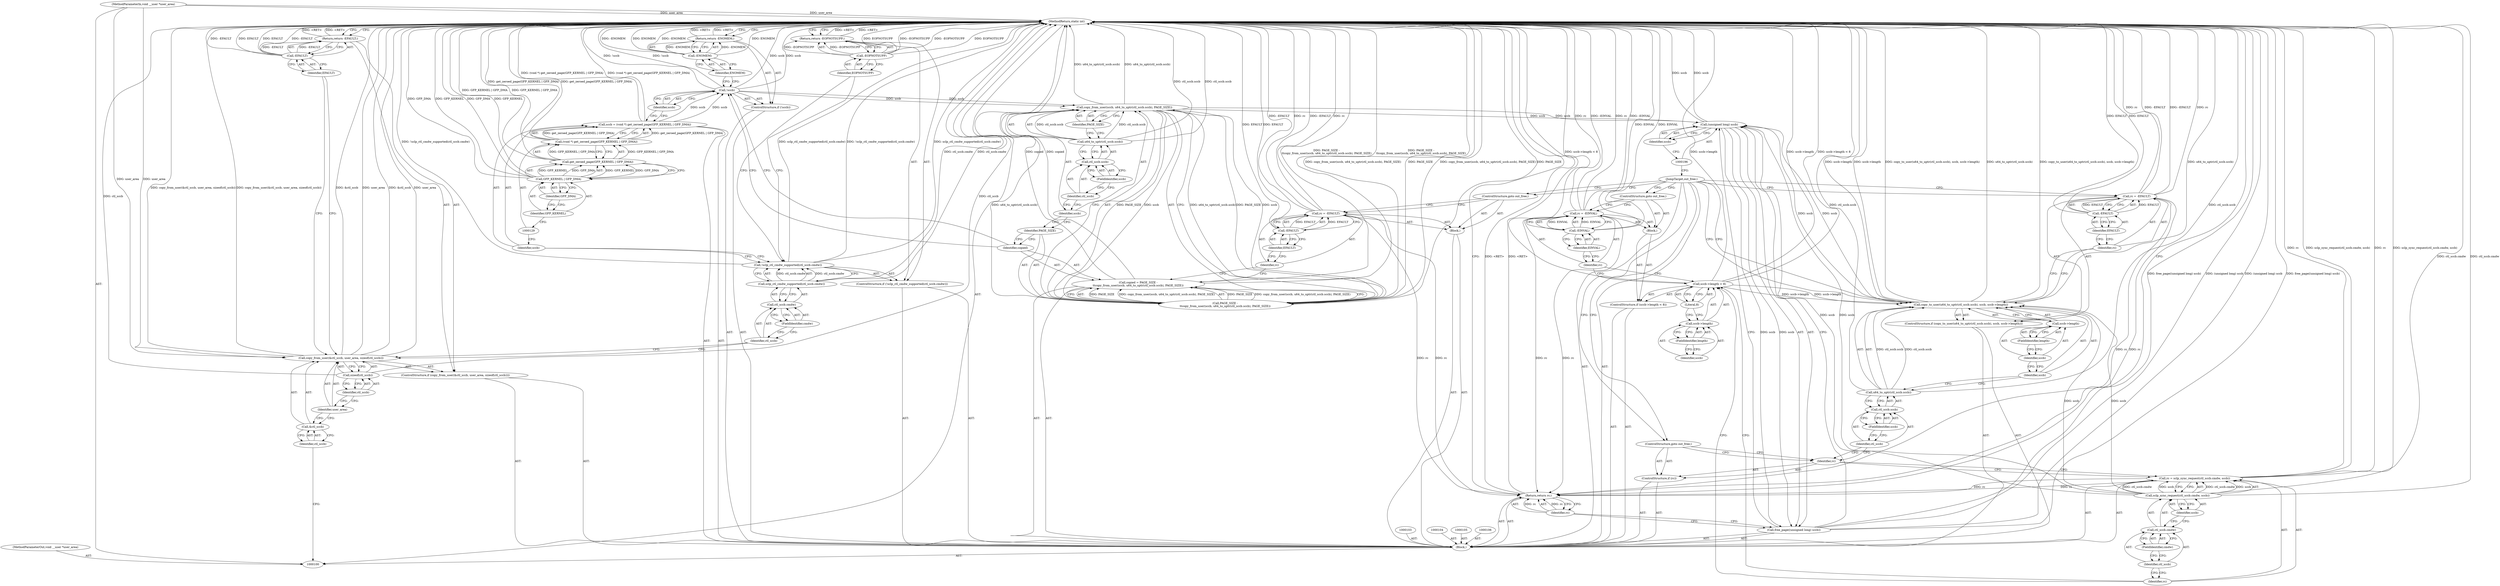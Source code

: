 digraph "0_linux_532c34b5fbf1687df63b3fcd5b2846312ac943c6" {
"1000200" [label="(MethodReturn,static int)"];
"1000101" [label="(MethodParameterIn,void __user *user_area)"];
"1000294" [label="(MethodParameterOut,void __user *user_area)"];
"1000117" [label="(ControlStructure,if (!sclp_ctl_cmdw_supported(ctl_sccb.cmdw)))"];
"1000120" [label="(Call,ctl_sccb.cmdw)"];
"1000121" [label="(Identifier,ctl_sccb)"];
"1000122" [label="(FieldIdentifier,cmdw)"];
"1000118" [label="(Call,!sclp_ctl_cmdw_supported(ctl_sccb.cmdw))"];
"1000119" [label="(Call,sclp_ctl_cmdw_supported(ctl_sccb.cmdw))"];
"1000125" [label="(Identifier,EOPNOTSUPP)"];
"1000123" [label="(Return,return -EOPNOTSUPP;)"];
"1000124" [label="(Call,-EOPNOTSUPP)"];
"1000130" [label="(Call,get_zeroed_page(GFP_KERNEL | GFP_DMA))"];
"1000126" [label="(Call,sccb = (void *) get_zeroed_page(GFP_KERNEL | GFP_DMA))"];
"1000127" [label="(Identifier,sccb)"];
"1000131" [label="(Call,GFP_KERNEL | GFP_DMA)"];
"1000132" [label="(Identifier,GFP_KERNEL)"];
"1000133" [label="(Identifier,GFP_DMA)"];
"1000128" [label="(Call,(void *) get_zeroed_page(GFP_KERNEL | GFP_DMA))"];
"1000134" [label="(ControlStructure,if (!sccb))"];
"1000135" [label="(Call,!sccb)"];
"1000136" [label="(Identifier,sccb)"];
"1000138" [label="(Call,-ENOMEM)"];
"1000139" [label="(Identifier,ENOMEM)"];
"1000137" [label="(Return,return -ENOMEM;)"];
"1000140" [label="(Call,copied = PAGE_SIZE -\n\t\tcopy_from_user(sccb, u64_to_uptr(ctl_sccb.sccb), PAGE_SIZE))"];
"1000141" [label="(Identifier,copied)"];
"1000142" [label="(Call,PAGE_SIZE -\n\t\tcopy_from_user(sccb, u64_to_uptr(ctl_sccb.sccb), PAGE_SIZE))"];
"1000143" [label="(Identifier,PAGE_SIZE)"];
"1000145" [label="(Identifier,sccb)"];
"1000144" [label="(Call,copy_from_user(sccb, u64_to_uptr(ctl_sccb.sccb), PAGE_SIZE))"];
"1000146" [label="(Call,u64_to_uptr(ctl_sccb.sccb))"];
"1000147" [label="(Call,ctl_sccb.sccb)"];
"1000148" [label="(Identifier,ctl_sccb)"];
"1000149" [label="(FieldIdentifier,sccb)"];
"1000150" [label="(Identifier,PAGE_SIZE)"];
"1000151" [label="(Block,)"];
"1000152" [label="(Call,rc = -EFAULT)"];
"1000153" [label="(Identifier,rc)"];
"1000154" [label="(Call,-EFAULT)"];
"1000155" [label="(Identifier,EFAULT)"];
"1000102" [label="(Block,)"];
"1000156" [label="(ControlStructure,goto out_free;)"];
"1000157" [label="(ControlStructure,if (sccb->length < 8))"];
"1000161" [label="(FieldIdentifier,length)"];
"1000162" [label="(Literal,8)"];
"1000163" [label="(Block,)"];
"1000158" [label="(Call,sccb->length < 8)"];
"1000159" [label="(Call,sccb->length)"];
"1000160" [label="(Identifier,sccb)"];
"1000164" [label="(Call,rc = -EINVAL)"];
"1000165" [label="(Identifier,rc)"];
"1000166" [label="(Call,-EINVAL)"];
"1000167" [label="(Identifier,EINVAL)"];
"1000168" [label="(ControlStructure,goto out_free;)"];
"1000169" [label="(Call,rc = sclp_sync_request(ctl_sccb.cmdw, sccb))"];
"1000170" [label="(Identifier,rc)"];
"1000172" [label="(Call,ctl_sccb.cmdw)"];
"1000173" [label="(Identifier,ctl_sccb)"];
"1000174" [label="(FieldIdentifier,cmdw)"];
"1000175" [label="(Identifier,sccb)"];
"1000171" [label="(Call,sclp_sync_request(ctl_sccb.cmdw, sccb))"];
"1000176" [label="(ControlStructure,if (rc))"];
"1000177" [label="(Identifier,rc)"];
"1000178" [label="(ControlStructure,goto out_free;)"];
"1000179" [label="(ControlStructure,if (copy_to_user(u64_to_uptr(ctl_sccb.sccb), sccb, sccb->length)))"];
"1000181" [label="(Call,u64_to_uptr(ctl_sccb.sccb))"];
"1000182" [label="(Call,ctl_sccb.sccb)"];
"1000183" [label="(Identifier,ctl_sccb)"];
"1000184" [label="(FieldIdentifier,sccb)"];
"1000185" [label="(Identifier,sccb)"];
"1000180" [label="(Call,copy_to_user(u64_to_uptr(ctl_sccb.sccb), sccb, sccb->length))"];
"1000186" [label="(Call,sccb->length)"];
"1000187" [label="(Identifier,sccb)"];
"1000188" [label="(FieldIdentifier,length)"];
"1000189" [label="(Call,rc = -EFAULT)"];
"1000190" [label="(Identifier,rc)"];
"1000191" [label="(Call,-EFAULT)"];
"1000192" [label="(Identifier,EFAULT)"];
"1000193" [label="(JumpTarget,out_free:)"];
"1000194" [label="(Call,free_page((unsigned long) sccb))"];
"1000195" [label="(Call,(unsigned long) sccb)"];
"1000197" [label="(Identifier,sccb)"];
"1000198" [label="(Return,return rc;)"];
"1000199" [label="(Identifier,rc)"];
"1000107" [label="(ControlStructure,if (copy_from_user(&ctl_sccb, user_area, sizeof(ctl_sccb))))"];
"1000109" [label="(Call,&ctl_sccb)"];
"1000110" [label="(Identifier,ctl_sccb)"];
"1000111" [label="(Identifier,user_area)"];
"1000112" [label="(Call,sizeof(ctl_sccb))"];
"1000113" [label="(Identifier,ctl_sccb)"];
"1000108" [label="(Call,copy_from_user(&ctl_sccb, user_area, sizeof(ctl_sccb)))"];
"1000116" [label="(Identifier,EFAULT)"];
"1000114" [label="(Return,return -EFAULT;)"];
"1000115" [label="(Call,-EFAULT)"];
"1000200" -> "1000100"  [label="AST: "];
"1000200" -> "1000114"  [label="CFG: "];
"1000200" -> "1000123"  [label="CFG: "];
"1000200" -> "1000137"  [label="CFG: "];
"1000200" -> "1000198"  [label="CFG: "];
"1000198" -> "1000200"  [label="DDG: <RET>"];
"1000137" -> "1000200"  [label="DDG: <RET>"];
"1000108" -> "1000200"  [label="DDG: copy_from_user(&ctl_sccb, user_area, sizeof(ctl_sccb))"];
"1000108" -> "1000200"  [label="DDG: &ctl_sccb"];
"1000108" -> "1000200"  [label="DDG: user_area"];
"1000180" -> "1000200"  [label="DDG: u64_to_uptr(ctl_sccb.sccb)"];
"1000180" -> "1000200"  [label="DDG: sccb->length"];
"1000180" -> "1000200"  [label="DDG: copy_to_user(u64_to_uptr(ctl_sccb.sccb), sccb, sccb->length)"];
"1000152" -> "1000200"  [label="DDG: rc"];
"1000152" -> "1000200"  [label="DDG: -EFAULT"];
"1000118" -> "1000200"  [label="DDG: !sclp_ctl_cmdw_supported(ctl_sccb.cmdw)"];
"1000118" -> "1000200"  [label="DDG: sclp_ctl_cmdw_supported(ctl_sccb.cmdw)"];
"1000195" -> "1000200"  [label="DDG: sccb"];
"1000169" -> "1000200"  [label="DDG: rc"];
"1000169" -> "1000200"  [label="DDG: sclp_sync_request(ctl_sccb.cmdw, sccb)"];
"1000144" -> "1000200"  [label="DDG: u64_to_uptr(ctl_sccb.sccb)"];
"1000181" -> "1000200"  [label="DDG: ctl_sccb.sccb"];
"1000158" -> "1000200"  [label="DDG: sccb->length"];
"1000158" -> "1000200"  [label="DDG: sccb->length < 8"];
"1000128" -> "1000200"  [label="DDG: get_zeroed_page(GFP_KERNEL | GFP_DMA)"];
"1000171" -> "1000200"  [label="DDG: ctl_sccb.cmdw"];
"1000140" -> "1000200"  [label="DDG: PAGE_SIZE -\n\t\tcopy_from_user(sccb, u64_to_uptr(ctl_sccb.sccb), PAGE_SIZE)"];
"1000140" -> "1000200"  [label="DDG: copied"];
"1000124" -> "1000200"  [label="DDG: EOPNOTSUPP"];
"1000124" -> "1000200"  [label="DDG: -EOPNOTSUPP"];
"1000194" -> "1000200"  [label="DDG: free_page((unsigned long) sccb)"];
"1000194" -> "1000200"  [label="DDG: (unsigned long) sccb"];
"1000189" -> "1000200"  [label="DDG: rc"];
"1000189" -> "1000200"  [label="DDG: -EFAULT"];
"1000131" -> "1000200"  [label="DDG: GFP_KERNEL"];
"1000131" -> "1000200"  [label="DDG: GFP_DMA"];
"1000138" -> "1000200"  [label="DDG: ENOMEM"];
"1000138" -> "1000200"  [label="DDG: -ENOMEM"];
"1000164" -> "1000200"  [label="DDG: -EINVAL"];
"1000164" -> "1000200"  [label="DDG: rc"];
"1000154" -> "1000200"  [label="DDG: EFAULT"];
"1000142" -> "1000200"  [label="DDG: copy_from_user(sccb, u64_to_uptr(ctl_sccb.sccb), PAGE_SIZE)"];
"1000142" -> "1000200"  [label="DDG: PAGE_SIZE"];
"1000166" -> "1000200"  [label="DDG: EINVAL"];
"1000115" -> "1000200"  [label="DDG: -EFAULT"];
"1000115" -> "1000200"  [label="DDG: EFAULT"];
"1000135" -> "1000200"  [label="DDG: !sccb"];
"1000135" -> "1000200"  [label="DDG: sccb"];
"1000112" -> "1000200"  [label="DDG: ctl_sccb"];
"1000101" -> "1000200"  [label="DDG: user_area"];
"1000119" -> "1000200"  [label="DDG: ctl_sccb.cmdw"];
"1000126" -> "1000200"  [label="DDG: (void *) get_zeroed_page(GFP_KERNEL | GFP_DMA)"];
"1000146" -> "1000200"  [label="DDG: ctl_sccb.sccb"];
"1000191" -> "1000200"  [label="DDG: EFAULT"];
"1000130" -> "1000200"  [label="DDG: GFP_KERNEL | GFP_DMA"];
"1000114" -> "1000200"  [label="DDG: <RET>"];
"1000123" -> "1000200"  [label="DDG: <RET>"];
"1000101" -> "1000100"  [label="AST: "];
"1000101" -> "1000200"  [label="DDG: user_area"];
"1000101" -> "1000108"  [label="DDG: user_area"];
"1000294" -> "1000100"  [label="AST: "];
"1000117" -> "1000102"  [label="AST: "];
"1000118" -> "1000117"  [label="AST: "];
"1000123" -> "1000117"  [label="AST: "];
"1000120" -> "1000119"  [label="AST: "];
"1000120" -> "1000122"  [label="CFG: "];
"1000121" -> "1000120"  [label="AST: "];
"1000122" -> "1000120"  [label="AST: "];
"1000119" -> "1000120"  [label="CFG: "];
"1000121" -> "1000120"  [label="AST: "];
"1000121" -> "1000108"  [label="CFG: "];
"1000122" -> "1000121"  [label="CFG: "];
"1000122" -> "1000120"  [label="AST: "];
"1000122" -> "1000121"  [label="CFG: "];
"1000120" -> "1000122"  [label="CFG: "];
"1000118" -> "1000117"  [label="AST: "];
"1000118" -> "1000119"  [label="CFG: "];
"1000119" -> "1000118"  [label="AST: "];
"1000125" -> "1000118"  [label="CFG: "];
"1000127" -> "1000118"  [label="CFG: "];
"1000118" -> "1000200"  [label="DDG: !sclp_ctl_cmdw_supported(ctl_sccb.cmdw)"];
"1000118" -> "1000200"  [label="DDG: sclp_ctl_cmdw_supported(ctl_sccb.cmdw)"];
"1000119" -> "1000118"  [label="DDG: ctl_sccb.cmdw"];
"1000119" -> "1000118"  [label="AST: "];
"1000119" -> "1000120"  [label="CFG: "];
"1000120" -> "1000119"  [label="AST: "];
"1000118" -> "1000119"  [label="CFG: "];
"1000119" -> "1000200"  [label="DDG: ctl_sccb.cmdw"];
"1000119" -> "1000118"  [label="DDG: ctl_sccb.cmdw"];
"1000125" -> "1000124"  [label="AST: "];
"1000125" -> "1000118"  [label="CFG: "];
"1000124" -> "1000125"  [label="CFG: "];
"1000123" -> "1000117"  [label="AST: "];
"1000123" -> "1000124"  [label="CFG: "];
"1000124" -> "1000123"  [label="AST: "];
"1000200" -> "1000123"  [label="CFG: "];
"1000123" -> "1000200"  [label="DDG: <RET>"];
"1000124" -> "1000123"  [label="DDG: -EOPNOTSUPP"];
"1000124" -> "1000123"  [label="AST: "];
"1000124" -> "1000125"  [label="CFG: "];
"1000125" -> "1000124"  [label="AST: "];
"1000123" -> "1000124"  [label="CFG: "];
"1000124" -> "1000200"  [label="DDG: EOPNOTSUPP"];
"1000124" -> "1000200"  [label="DDG: -EOPNOTSUPP"];
"1000124" -> "1000123"  [label="DDG: -EOPNOTSUPP"];
"1000130" -> "1000128"  [label="AST: "];
"1000130" -> "1000131"  [label="CFG: "];
"1000131" -> "1000130"  [label="AST: "];
"1000128" -> "1000130"  [label="CFG: "];
"1000130" -> "1000200"  [label="DDG: GFP_KERNEL | GFP_DMA"];
"1000130" -> "1000128"  [label="DDG: GFP_KERNEL | GFP_DMA"];
"1000131" -> "1000130"  [label="DDG: GFP_KERNEL"];
"1000131" -> "1000130"  [label="DDG: GFP_DMA"];
"1000126" -> "1000102"  [label="AST: "];
"1000126" -> "1000128"  [label="CFG: "];
"1000127" -> "1000126"  [label="AST: "];
"1000128" -> "1000126"  [label="AST: "];
"1000136" -> "1000126"  [label="CFG: "];
"1000126" -> "1000200"  [label="DDG: (void *) get_zeroed_page(GFP_KERNEL | GFP_DMA)"];
"1000128" -> "1000126"  [label="DDG: get_zeroed_page(GFP_KERNEL | GFP_DMA)"];
"1000126" -> "1000135"  [label="DDG: sccb"];
"1000127" -> "1000126"  [label="AST: "];
"1000127" -> "1000118"  [label="CFG: "];
"1000129" -> "1000127"  [label="CFG: "];
"1000131" -> "1000130"  [label="AST: "];
"1000131" -> "1000133"  [label="CFG: "];
"1000132" -> "1000131"  [label="AST: "];
"1000133" -> "1000131"  [label="AST: "];
"1000130" -> "1000131"  [label="CFG: "];
"1000131" -> "1000200"  [label="DDG: GFP_KERNEL"];
"1000131" -> "1000200"  [label="DDG: GFP_DMA"];
"1000131" -> "1000130"  [label="DDG: GFP_KERNEL"];
"1000131" -> "1000130"  [label="DDG: GFP_DMA"];
"1000132" -> "1000131"  [label="AST: "];
"1000132" -> "1000129"  [label="CFG: "];
"1000133" -> "1000132"  [label="CFG: "];
"1000133" -> "1000131"  [label="AST: "];
"1000133" -> "1000132"  [label="CFG: "];
"1000131" -> "1000133"  [label="CFG: "];
"1000128" -> "1000126"  [label="AST: "];
"1000128" -> "1000130"  [label="CFG: "];
"1000129" -> "1000128"  [label="AST: "];
"1000130" -> "1000128"  [label="AST: "];
"1000126" -> "1000128"  [label="CFG: "];
"1000128" -> "1000200"  [label="DDG: get_zeroed_page(GFP_KERNEL | GFP_DMA)"];
"1000128" -> "1000126"  [label="DDG: get_zeroed_page(GFP_KERNEL | GFP_DMA)"];
"1000130" -> "1000128"  [label="DDG: GFP_KERNEL | GFP_DMA"];
"1000134" -> "1000102"  [label="AST: "];
"1000135" -> "1000134"  [label="AST: "];
"1000137" -> "1000134"  [label="AST: "];
"1000135" -> "1000134"  [label="AST: "];
"1000135" -> "1000136"  [label="CFG: "];
"1000136" -> "1000135"  [label="AST: "];
"1000139" -> "1000135"  [label="CFG: "];
"1000141" -> "1000135"  [label="CFG: "];
"1000135" -> "1000200"  [label="DDG: !sccb"];
"1000135" -> "1000200"  [label="DDG: sccb"];
"1000126" -> "1000135"  [label="DDG: sccb"];
"1000135" -> "1000144"  [label="DDG: sccb"];
"1000136" -> "1000135"  [label="AST: "];
"1000136" -> "1000126"  [label="CFG: "];
"1000135" -> "1000136"  [label="CFG: "];
"1000138" -> "1000137"  [label="AST: "];
"1000138" -> "1000139"  [label="CFG: "];
"1000139" -> "1000138"  [label="AST: "];
"1000137" -> "1000138"  [label="CFG: "];
"1000138" -> "1000200"  [label="DDG: ENOMEM"];
"1000138" -> "1000200"  [label="DDG: -ENOMEM"];
"1000138" -> "1000137"  [label="DDG: -ENOMEM"];
"1000139" -> "1000138"  [label="AST: "];
"1000139" -> "1000135"  [label="CFG: "];
"1000138" -> "1000139"  [label="CFG: "];
"1000137" -> "1000134"  [label="AST: "];
"1000137" -> "1000138"  [label="CFG: "];
"1000138" -> "1000137"  [label="AST: "];
"1000200" -> "1000137"  [label="CFG: "];
"1000137" -> "1000200"  [label="DDG: <RET>"];
"1000138" -> "1000137"  [label="DDG: -ENOMEM"];
"1000140" -> "1000102"  [label="AST: "];
"1000140" -> "1000142"  [label="CFG: "];
"1000141" -> "1000140"  [label="AST: "];
"1000142" -> "1000140"  [label="AST: "];
"1000153" -> "1000140"  [label="CFG: "];
"1000140" -> "1000200"  [label="DDG: PAGE_SIZE -\n\t\tcopy_from_user(sccb, u64_to_uptr(ctl_sccb.sccb), PAGE_SIZE)"];
"1000140" -> "1000200"  [label="DDG: copied"];
"1000142" -> "1000140"  [label="DDG: PAGE_SIZE"];
"1000142" -> "1000140"  [label="DDG: copy_from_user(sccb, u64_to_uptr(ctl_sccb.sccb), PAGE_SIZE)"];
"1000141" -> "1000140"  [label="AST: "];
"1000141" -> "1000135"  [label="CFG: "];
"1000143" -> "1000141"  [label="CFG: "];
"1000142" -> "1000140"  [label="AST: "];
"1000142" -> "1000144"  [label="CFG: "];
"1000143" -> "1000142"  [label="AST: "];
"1000144" -> "1000142"  [label="AST: "];
"1000140" -> "1000142"  [label="CFG: "];
"1000142" -> "1000200"  [label="DDG: copy_from_user(sccb, u64_to_uptr(ctl_sccb.sccb), PAGE_SIZE)"];
"1000142" -> "1000200"  [label="DDG: PAGE_SIZE"];
"1000142" -> "1000140"  [label="DDG: PAGE_SIZE"];
"1000142" -> "1000140"  [label="DDG: copy_from_user(sccb, u64_to_uptr(ctl_sccb.sccb), PAGE_SIZE)"];
"1000144" -> "1000142"  [label="DDG: PAGE_SIZE"];
"1000144" -> "1000142"  [label="DDG: sccb"];
"1000144" -> "1000142"  [label="DDG: u64_to_uptr(ctl_sccb.sccb)"];
"1000143" -> "1000142"  [label="AST: "];
"1000143" -> "1000141"  [label="CFG: "];
"1000145" -> "1000143"  [label="CFG: "];
"1000145" -> "1000144"  [label="AST: "];
"1000145" -> "1000143"  [label="CFG: "];
"1000148" -> "1000145"  [label="CFG: "];
"1000144" -> "1000142"  [label="AST: "];
"1000144" -> "1000150"  [label="CFG: "];
"1000145" -> "1000144"  [label="AST: "];
"1000146" -> "1000144"  [label="AST: "];
"1000150" -> "1000144"  [label="AST: "];
"1000142" -> "1000144"  [label="CFG: "];
"1000144" -> "1000200"  [label="DDG: u64_to_uptr(ctl_sccb.sccb)"];
"1000144" -> "1000142"  [label="DDG: PAGE_SIZE"];
"1000144" -> "1000142"  [label="DDG: sccb"];
"1000144" -> "1000142"  [label="DDG: u64_to_uptr(ctl_sccb.sccb)"];
"1000135" -> "1000144"  [label="DDG: sccb"];
"1000146" -> "1000144"  [label="DDG: ctl_sccb.sccb"];
"1000144" -> "1000195"  [label="DDG: sccb"];
"1000146" -> "1000144"  [label="AST: "];
"1000146" -> "1000147"  [label="CFG: "];
"1000147" -> "1000146"  [label="AST: "];
"1000150" -> "1000146"  [label="CFG: "];
"1000146" -> "1000200"  [label="DDG: ctl_sccb.sccb"];
"1000146" -> "1000144"  [label="DDG: ctl_sccb.sccb"];
"1000147" -> "1000146"  [label="AST: "];
"1000147" -> "1000149"  [label="CFG: "];
"1000148" -> "1000147"  [label="AST: "];
"1000149" -> "1000147"  [label="AST: "];
"1000146" -> "1000147"  [label="CFG: "];
"1000148" -> "1000147"  [label="AST: "];
"1000148" -> "1000145"  [label="CFG: "];
"1000149" -> "1000148"  [label="CFG: "];
"1000149" -> "1000147"  [label="AST: "];
"1000149" -> "1000148"  [label="CFG: "];
"1000147" -> "1000149"  [label="CFG: "];
"1000150" -> "1000144"  [label="AST: "];
"1000150" -> "1000146"  [label="CFG: "];
"1000144" -> "1000150"  [label="CFG: "];
"1000151" -> "1000102"  [label="AST: "];
"1000152" -> "1000151"  [label="AST: "];
"1000156" -> "1000151"  [label="AST: "];
"1000152" -> "1000151"  [label="AST: "];
"1000152" -> "1000154"  [label="CFG: "];
"1000153" -> "1000152"  [label="AST: "];
"1000154" -> "1000152"  [label="AST: "];
"1000156" -> "1000152"  [label="CFG: "];
"1000152" -> "1000200"  [label="DDG: rc"];
"1000152" -> "1000200"  [label="DDG: -EFAULT"];
"1000154" -> "1000152"  [label="DDG: EFAULT"];
"1000152" -> "1000198"  [label="DDG: rc"];
"1000153" -> "1000152"  [label="AST: "];
"1000153" -> "1000140"  [label="CFG: "];
"1000155" -> "1000153"  [label="CFG: "];
"1000154" -> "1000152"  [label="AST: "];
"1000154" -> "1000155"  [label="CFG: "];
"1000155" -> "1000154"  [label="AST: "];
"1000152" -> "1000154"  [label="CFG: "];
"1000154" -> "1000200"  [label="DDG: EFAULT"];
"1000154" -> "1000152"  [label="DDG: EFAULT"];
"1000155" -> "1000154"  [label="AST: "];
"1000155" -> "1000153"  [label="CFG: "];
"1000154" -> "1000155"  [label="CFG: "];
"1000102" -> "1000100"  [label="AST: "];
"1000103" -> "1000102"  [label="AST: "];
"1000104" -> "1000102"  [label="AST: "];
"1000105" -> "1000102"  [label="AST: "];
"1000106" -> "1000102"  [label="AST: "];
"1000107" -> "1000102"  [label="AST: "];
"1000117" -> "1000102"  [label="AST: "];
"1000126" -> "1000102"  [label="AST: "];
"1000134" -> "1000102"  [label="AST: "];
"1000140" -> "1000102"  [label="AST: "];
"1000151" -> "1000102"  [label="AST: "];
"1000157" -> "1000102"  [label="AST: "];
"1000169" -> "1000102"  [label="AST: "];
"1000176" -> "1000102"  [label="AST: "];
"1000179" -> "1000102"  [label="AST: "];
"1000193" -> "1000102"  [label="AST: "];
"1000194" -> "1000102"  [label="AST: "];
"1000198" -> "1000102"  [label="AST: "];
"1000156" -> "1000151"  [label="AST: "];
"1000156" -> "1000152"  [label="CFG: "];
"1000193" -> "1000156"  [label="CFG: "];
"1000157" -> "1000102"  [label="AST: "];
"1000158" -> "1000157"  [label="AST: "];
"1000163" -> "1000157"  [label="AST: "];
"1000161" -> "1000159"  [label="AST: "];
"1000161" -> "1000160"  [label="CFG: "];
"1000159" -> "1000161"  [label="CFG: "];
"1000162" -> "1000158"  [label="AST: "];
"1000162" -> "1000159"  [label="CFG: "];
"1000158" -> "1000162"  [label="CFG: "];
"1000163" -> "1000157"  [label="AST: "];
"1000164" -> "1000163"  [label="AST: "];
"1000168" -> "1000163"  [label="AST: "];
"1000158" -> "1000157"  [label="AST: "];
"1000158" -> "1000162"  [label="CFG: "];
"1000159" -> "1000158"  [label="AST: "];
"1000162" -> "1000158"  [label="AST: "];
"1000165" -> "1000158"  [label="CFG: "];
"1000170" -> "1000158"  [label="CFG: "];
"1000158" -> "1000200"  [label="DDG: sccb->length"];
"1000158" -> "1000200"  [label="DDG: sccb->length < 8"];
"1000158" -> "1000180"  [label="DDG: sccb->length"];
"1000159" -> "1000158"  [label="AST: "];
"1000159" -> "1000161"  [label="CFG: "];
"1000160" -> "1000159"  [label="AST: "];
"1000161" -> "1000159"  [label="AST: "];
"1000162" -> "1000159"  [label="CFG: "];
"1000160" -> "1000159"  [label="AST: "];
"1000161" -> "1000160"  [label="CFG: "];
"1000164" -> "1000163"  [label="AST: "];
"1000164" -> "1000166"  [label="CFG: "];
"1000165" -> "1000164"  [label="AST: "];
"1000166" -> "1000164"  [label="AST: "];
"1000168" -> "1000164"  [label="CFG: "];
"1000164" -> "1000200"  [label="DDG: -EINVAL"];
"1000164" -> "1000200"  [label="DDG: rc"];
"1000166" -> "1000164"  [label="DDG: EINVAL"];
"1000164" -> "1000198"  [label="DDG: rc"];
"1000165" -> "1000164"  [label="AST: "];
"1000165" -> "1000158"  [label="CFG: "];
"1000167" -> "1000165"  [label="CFG: "];
"1000166" -> "1000164"  [label="AST: "];
"1000166" -> "1000167"  [label="CFG: "];
"1000167" -> "1000166"  [label="AST: "];
"1000164" -> "1000166"  [label="CFG: "];
"1000166" -> "1000200"  [label="DDG: EINVAL"];
"1000166" -> "1000164"  [label="DDG: EINVAL"];
"1000167" -> "1000166"  [label="AST: "];
"1000167" -> "1000165"  [label="CFG: "];
"1000166" -> "1000167"  [label="CFG: "];
"1000168" -> "1000163"  [label="AST: "];
"1000168" -> "1000164"  [label="CFG: "];
"1000193" -> "1000168"  [label="CFG: "];
"1000169" -> "1000102"  [label="AST: "];
"1000169" -> "1000171"  [label="CFG: "];
"1000170" -> "1000169"  [label="AST: "];
"1000171" -> "1000169"  [label="AST: "];
"1000177" -> "1000169"  [label="CFG: "];
"1000169" -> "1000200"  [label="DDG: rc"];
"1000169" -> "1000200"  [label="DDG: sclp_sync_request(ctl_sccb.cmdw, sccb)"];
"1000171" -> "1000169"  [label="DDG: ctl_sccb.cmdw"];
"1000171" -> "1000169"  [label="DDG: sccb"];
"1000169" -> "1000198"  [label="DDG: rc"];
"1000170" -> "1000169"  [label="AST: "];
"1000170" -> "1000158"  [label="CFG: "];
"1000173" -> "1000170"  [label="CFG: "];
"1000172" -> "1000171"  [label="AST: "];
"1000172" -> "1000174"  [label="CFG: "];
"1000173" -> "1000172"  [label="AST: "];
"1000174" -> "1000172"  [label="AST: "];
"1000175" -> "1000172"  [label="CFG: "];
"1000173" -> "1000172"  [label="AST: "];
"1000173" -> "1000170"  [label="CFG: "];
"1000174" -> "1000173"  [label="CFG: "];
"1000174" -> "1000172"  [label="AST: "];
"1000174" -> "1000173"  [label="CFG: "];
"1000172" -> "1000174"  [label="CFG: "];
"1000175" -> "1000171"  [label="AST: "];
"1000175" -> "1000172"  [label="CFG: "];
"1000171" -> "1000175"  [label="CFG: "];
"1000171" -> "1000169"  [label="AST: "];
"1000171" -> "1000175"  [label="CFG: "];
"1000172" -> "1000171"  [label="AST: "];
"1000175" -> "1000171"  [label="AST: "];
"1000169" -> "1000171"  [label="CFG: "];
"1000171" -> "1000200"  [label="DDG: ctl_sccb.cmdw"];
"1000171" -> "1000169"  [label="DDG: ctl_sccb.cmdw"];
"1000171" -> "1000169"  [label="DDG: sccb"];
"1000171" -> "1000180"  [label="DDG: sccb"];
"1000171" -> "1000195"  [label="DDG: sccb"];
"1000176" -> "1000102"  [label="AST: "];
"1000177" -> "1000176"  [label="AST: "];
"1000178" -> "1000176"  [label="AST: "];
"1000177" -> "1000176"  [label="AST: "];
"1000177" -> "1000169"  [label="CFG: "];
"1000178" -> "1000177"  [label="CFG: "];
"1000183" -> "1000177"  [label="CFG: "];
"1000178" -> "1000176"  [label="AST: "];
"1000178" -> "1000177"  [label="CFG: "];
"1000193" -> "1000178"  [label="CFG: "];
"1000179" -> "1000102"  [label="AST: "];
"1000180" -> "1000179"  [label="AST: "];
"1000189" -> "1000179"  [label="AST: "];
"1000181" -> "1000180"  [label="AST: "];
"1000181" -> "1000182"  [label="CFG: "];
"1000182" -> "1000181"  [label="AST: "];
"1000185" -> "1000181"  [label="CFG: "];
"1000181" -> "1000200"  [label="DDG: ctl_sccb.sccb"];
"1000181" -> "1000180"  [label="DDG: ctl_sccb.sccb"];
"1000182" -> "1000181"  [label="AST: "];
"1000182" -> "1000184"  [label="CFG: "];
"1000183" -> "1000182"  [label="AST: "];
"1000184" -> "1000182"  [label="AST: "];
"1000181" -> "1000182"  [label="CFG: "];
"1000183" -> "1000182"  [label="AST: "];
"1000183" -> "1000177"  [label="CFG: "];
"1000184" -> "1000183"  [label="CFG: "];
"1000184" -> "1000182"  [label="AST: "];
"1000184" -> "1000183"  [label="CFG: "];
"1000182" -> "1000184"  [label="CFG: "];
"1000185" -> "1000180"  [label="AST: "];
"1000185" -> "1000181"  [label="CFG: "];
"1000187" -> "1000185"  [label="CFG: "];
"1000180" -> "1000179"  [label="AST: "];
"1000180" -> "1000186"  [label="CFG: "];
"1000181" -> "1000180"  [label="AST: "];
"1000185" -> "1000180"  [label="AST: "];
"1000186" -> "1000180"  [label="AST: "];
"1000190" -> "1000180"  [label="CFG: "];
"1000193" -> "1000180"  [label="CFG: "];
"1000180" -> "1000200"  [label="DDG: u64_to_uptr(ctl_sccb.sccb)"];
"1000180" -> "1000200"  [label="DDG: sccb->length"];
"1000180" -> "1000200"  [label="DDG: copy_to_user(u64_to_uptr(ctl_sccb.sccb), sccb, sccb->length)"];
"1000181" -> "1000180"  [label="DDG: ctl_sccb.sccb"];
"1000171" -> "1000180"  [label="DDG: sccb"];
"1000158" -> "1000180"  [label="DDG: sccb->length"];
"1000180" -> "1000195"  [label="DDG: sccb"];
"1000186" -> "1000180"  [label="AST: "];
"1000186" -> "1000188"  [label="CFG: "];
"1000187" -> "1000186"  [label="AST: "];
"1000188" -> "1000186"  [label="AST: "];
"1000180" -> "1000186"  [label="CFG: "];
"1000187" -> "1000186"  [label="AST: "];
"1000187" -> "1000185"  [label="CFG: "];
"1000188" -> "1000187"  [label="CFG: "];
"1000188" -> "1000186"  [label="AST: "];
"1000188" -> "1000187"  [label="CFG: "];
"1000186" -> "1000188"  [label="CFG: "];
"1000189" -> "1000179"  [label="AST: "];
"1000189" -> "1000191"  [label="CFG: "];
"1000190" -> "1000189"  [label="AST: "];
"1000191" -> "1000189"  [label="AST: "];
"1000193" -> "1000189"  [label="CFG: "];
"1000189" -> "1000200"  [label="DDG: rc"];
"1000189" -> "1000200"  [label="DDG: -EFAULT"];
"1000191" -> "1000189"  [label="DDG: EFAULT"];
"1000189" -> "1000198"  [label="DDG: rc"];
"1000190" -> "1000189"  [label="AST: "];
"1000190" -> "1000180"  [label="CFG: "];
"1000192" -> "1000190"  [label="CFG: "];
"1000191" -> "1000189"  [label="AST: "];
"1000191" -> "1000192"  [label="CFG: "];
"1000192" -> "1000191"  [label="AST: "];
"1000189" -> "1000191"  [label="CFG: "];
"1000191" -> "1000200"  [label="DDG: EFAULT"];
"1000191" -> "1000189"  [label="DDG: EFAULT"];
"1000192" -> "1000191"  [label="AST: "];
"1000192" -> "1000190"  [label="CFG: "];
"1000191" -> "1000192"  [label="CFG: "];
"1000193" -> "1000102"  [label="AST: "];
"1000193" -> "1000189"  [label="CFG: "];
"1000193" -> "1000180"  [label="CFG: "];
"1000193" -> "1000156"  [label="CFG: "];
"1000193" -> "1000168"  [label="CFG: "];
"1000193" -> "1000178"  [label="CFG: "];
"1000196" -> "1000193"  [label="CFG: "];
"1000194" -> "1000102"  [label="AST: "];
"1000194" -> "1000195"  [label="CFG: "];
"1000195" -> "1000194"  [label="AST: "];
"1000199" -> "1000194"  [label="CFG: "];
"1000194" -> "1000200"  [label="DDG: free_page((unsigned long) sccb)"];
"1000194" -> "1000200"  [label="DDG: (unsigned long) sccb"];
"1000195" -> "1000194"  [label="DDG: sccb"];
"1000195" -> "1000194"  [label="AST: "];
"1000195" -> "1000197"  [label="CFG: "];
"1000196" -> "1000195"  [label="AST: "];
"1000197" -> "1000195"  [label="AST: "];
"1000194" -> "1000195"  [label="CFG: "];
"1000195" -> "1000200"  [label="DDG: sccb"];
"1000195" -> "1000194"  [label="DDG: sccb"];
"1000180" -> "1000195"  [label="DDG: sccb"];
"1000144" -> "1000195"  [label="DDG: sccb"];
"1000171" -> "1000195"  [label="DDG: sccb"];
"1000197" -> "1000195"  [label="AST: "];
"1000197" -> "1000196"  [label="CFG: "];
"1000195" -> "1000197"  [label="CFG: "];
"1000198" -> "1000102"  [label="AST: "];
"1000198" -> "1000199"  [label="CFG: "];
"1000199" -> "1000198"  [label="AST: "];
"1000200" -> "1000198"  [label="CFG: "];
"1000198" -> "1000200"  [label="DDG: <RET>"];
"1000199" -> "1000198"  [label="DDG: rc"];
"1000189" -> "1000198"  [label="DDG: rc"];
"1000152" -> "1000198"  [label="DDG: rc"];
"1000169" -> "1000198"  [label="DDG: rc"];
"1000164" -> "1000198"  [label="DDG: rc"];
"1000199" -> "1000198"  [label="AST: "];
"1000199" -> "1000194"  [label="CFG: "];
"1000198" -> "1000199"  [label="CFG: "];
"1000199" -> "1000198"  [label="DDG: rc"];
"1000107" -> "1000102"  [label="AST: "];
"1000108" -> "1000107"  [label="AST: "];
"1000114" -> "1000107"  [label="AST: "];
"1000109" -> "1000108"  [label="AST: "];
"1000109" -> "1000110"  [label="CFG: "];
"1000110" -> "1000109"  [label="AST: "];
"1000111" -> "1000109"  [label="CFG: "];
"1000110" -> "1000109"  [label="AST: "];
"1000110" -> "1000100"  [label="CFG: "];
"1000109" -> "1000110"  [label="CFG: "];
"1000111" -> "1000108"  [label="AST: "];
"1000111" -> "1000109"  [label="CFG: "];
"1000113" -> "1000111"  [label="CFG: "];
"1000112" -> "1000108"  [label="AST: "];
"1000112" -> "1000113"  [label="CFG: "];
"1000113" -> "1000112"  [label="AST: "];
"1000108" -> "1000112"  [label="CFG: "];
"1000112" -> "1000200"  [label="DDG: ctl_sccb"];
"1000113" -> "1000112"  [label="AST: "];
"1000113" -> "1000111"  [label="CFG: "];
"1000112" -> "1000113"  [label="CFG: "];
"1000108" -> "1000107"  [label="AST: "];
"1000108" -> "1000112"  [label="CFG: "];
"1000109" -> "1000108"  [label="AST: "];
"1000111" -> "1000108"  [label="AST: "];
"1000112" -> "1000108"  [label="AST: "];
"1000116" -> "1000108"  [label="CFG: "];
"1000121" -> "1000108"  [label="CFG: "];
"1000108" -> "1000200"  [label="DDG: copy_from_user(&ctl_sccb, user_area, sizeof(ctl_sccb))"];
"1000108" -> "1000200"  [label="DDG: &ctl_sccb"];
"1000108" -> "1000200"  [label="DDG: user_area"];
"1000101" -> "1000108"  [label="DDG: user_area"];
"1000116" -> "1000115"  [label="AST: "];
"1000116" -> "1000108"  [label="CFG: "];
"1000115" -> "1000116"  [label="CFG: "];
"1000114" -> "1000107"  [label="AST: "];
"1000114" -> "1000115"  [label="CFG: "];
"1000115" -> "1000114"  [label="AST: "];
"1000200" -> "1000114"  [label="CFG: "];
"1000114" -> "1000200"  [label="DDG: <RET>"];
"1000115" -> "1000114"  [label="DDG: -EFAULT"];
"1000115" -> "1000114"  [label="AST: "];
"1000115" -> "1000116"  [label="CFG: "];
"1000116" -> "1000115"  [label="AST: "];
"1000114" -> "1000115"  [label="CFG: "];
"1000115" -> "1000200"  [label="DDG: -EFAULT"];
"1000115" -> "1000200"  [label="DDG: EFAULT"];
"1000115" -> "1000114"  [label="DDG: -EFAULT"];
}
